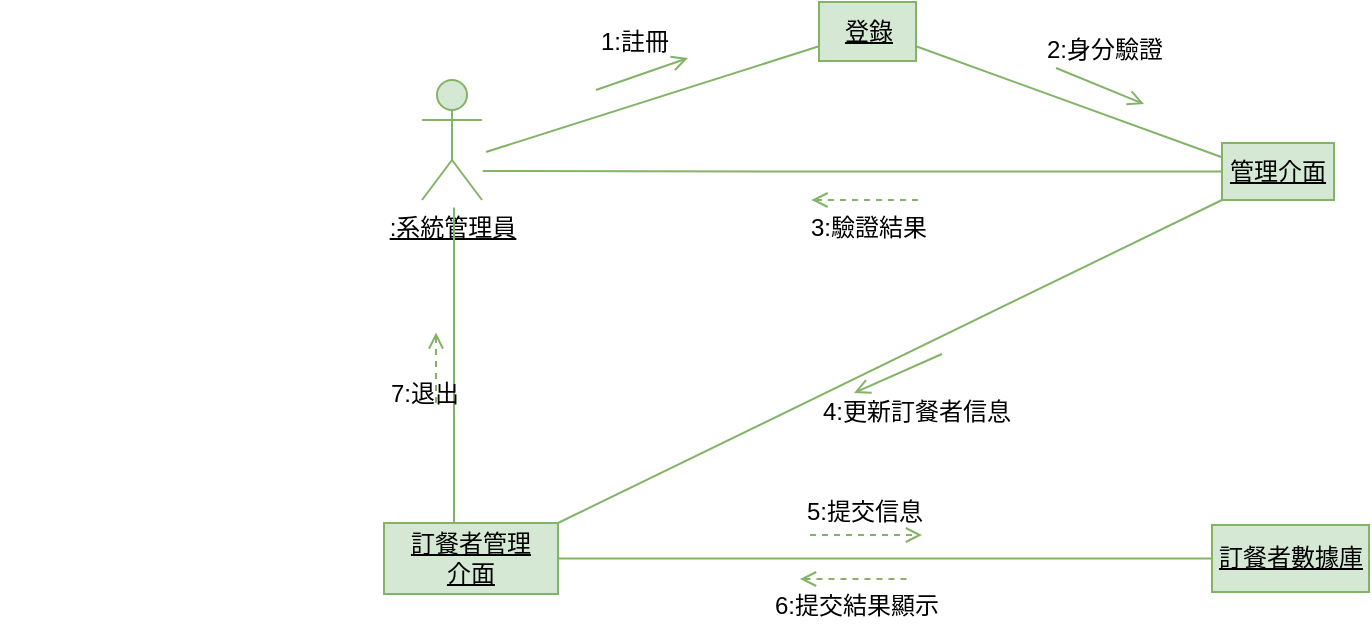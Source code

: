 <mxfile version="22.1.11" type="github">
  <diagram name="第 1 页" id="UMWjxeN4UDyKaBPsSXM8">
    <mxGraphModel dx="1511" dy="379" grid="0" gridSize="10" guides="1" tooltips="1" connect="1" arrows="1" fold="1" page="1" pageScale="1" pageWidth="827" pageHeight="1169" background="#ffffff" math="0" shadow="0">
      <root>
        <mxCell id="0" />
        <mxCell id="1" parent="0" />
        <mxCell id="AdiKo4SKmYpfPzEBG6-v-1" value="&lt;u&gt;:系統管理員&lt;/u&gt;" style="shape=umlActor;verticalLabelPosition=bottom;verticalAlign=top;html=1;outlineConnect=0;fillColor=#d5e8d4;strokeColor=#82b366;labelBackgroundColor=none;" vertex="1" parent="1">
          <mxGeometry x="115" y="118" width="30" height="60" as="geometry" />
        </mxCell>
        <mxCell id="AdiKo4SKmYpfPzEBG6-v-2" style="edgeStyle=orthogonalEdgeStyle;rounded=0;orthogonalLoop=1;jettySize=auto;html=1;exitX=0.5;exitY=1;exitDx=0;exitDy=0;entryX=0.5;entryY=0;entryDx=0;entryDy=0;strokeColor=#82b366;endArrow=none;endFill=0;fillColor=#d5e8d4;" edge="1" parent="1">
          <mxGeometry relative="1" as="geometry">
            <mxPoint x="131" y="181.75" as="sourcePoint" />
            <mxPoint x="131" y="343.25" as="targetPoint" />
          </mxGeometry>
        </mxCell>
        <mxCell id="AdiKo4SKmYpfPzEBG6-v-3" style="edgeStyle=orthogonalEdgeStyle;rounded=0;orthogonalLoop=1;jettySize=auto;html=1;exitX=0;exitY=0.5;exitDx=0;exitDy=0;strokeColor=#82b366;endArrow=none;endFill=0;fillColor=#d5e8d4;" edge="1" parent="1" source="AdiKo4SKmYpfPzEBG6-v-5">
          <mxGeometry relative="1" as="geometry">
            <mxPoint x="145.4" y="163.5" as="targetPoint" />
          </mxGeometry>
        </mxCell>
        <mxCell id="AdiKo4SKmYpfPzEBG6-v-4" style="rounded=0;orthogonalLoop=1;jettySize=auto;html=1;exitX=0;exitY=1;exitDx=0;exitDy=0;strokeColor=#82b366;endArrow=none;endFill=0;entryX=1;entryY=0;entryDx=0;entryDy=0;fillColor=#d5e8d4;" edge="1" parent="1" source="AdiKo4SKmYpfPzEBG6-v-5" target="AdiKo4SKmYpfPzEBG6-v-7">
          <mxGeometry relative="1" as="geometry">
            <mxPoint x="159" y="341.5" as="targetPoint" />
          </mxGeometry>
        </mxCell>
        <mxCell id="AdiKo4SKmYpfPzEBG6-v-5" value="&lt;u&gt;管理介面&lt;/u&gt;" style="rounded=0;whiteSpace=wrap;html=1;strokeColor=#82b366;fillColor=#d5e8d4;" vertex="1" parent="1">
          <mxGeometry x="515" y="149.5" width="56" height="28.5" as="geometry" />
        </mxCell>
        <mxCell id="AdiKo4SKmYpfPzEBG6-v-6" style="edgeStyle=orthogonalEdgeStyle;rounded=0;orthogonalLoop=1;jettySize=auto;html=1;exitX=1;exitY=0.5;exitDx=0;exitDy=0;entryX=0;entryY=0.5;entryDx=0;entryDy=0;strokeColor=#82b366;endArrow=none;endFill=0;fillColor=#d5e8d4;" edge="1" parent="1" source="AdiKo4SKmYpfPzEBG6-v-7" target="AdiKo4SKmYpfPzEBG6-v-8">
          <mxGeometry relative="1" as="geometry" />
        </mxCell>
        <mxCell id="AdiKo4SKmYpfPzEBG6-v-7" value="&lt;u&gt;訂餐者管理&lt;br&gt;介面&lt;/u&gt;" style="rounded=0;whiteSpace=wrap;html=1;strokeColor=#82b366;fillColor=#d5e8d4;" vertex="1" parent="1">
          <mxGeometry x="96" y="339.5" width="87" height="35.5" as="geometry" />
        </mxCell>
        <mxCell id="AdiKo4SKmYpfPzEBG6-v-8" value="&lt;u&gt;訂餐者數據庫&lt;/u&gt;" style="rounded=0;whiteSpace=wrap;html=1;strokeColor=#82b366;fillColor=#d5e8d4;" vertex="1" parent="1">
          <mxGeometry x="510" y="340.5" width="78.5" height="33.5" as="geometry" />
        </mxCell>
        <mxCell id="AdiKo4SKmYpfPzEBG6-v-9" value="" style="endArrow=open;endFill=0;html=1;align=left;verticalAlign=top;rounded=0;strokeColor=#82b366;fillColor=#d5e8d4;" edge="1" parent="1">
          <mxGeometry x="-1" relative="1" as="geometry">
            <mxPoint x="202" y="123" as="sourcePoint" />
            <mxPoint x="248" y="107" as="targetPoint" />
          </mxGeometry>
        </mxCell>
        <mxCell id="AdiKo4SKmYpfPzEBG6-v-10" value="" style="edgeLabel;resizable=0;html=1;align=left;verticalAlign=bottom;strokeColor=#FFFFFF;fontColor=#FFFFFF;fillColor=#182E3E;" connectable="0" vertex="1" parent="AdiKo4SKmYpfPzEBG6-v-9">
          <mxGeometry x="-1" relative="1" as="geometry" />
        </mxCell>
        <mxCell id="AdiKo4SKmYpfPzEBG6-v-12" value="&lt;font color=&quot;#000000&quot;&gt;7:退出&lt;/font&gt;" style="text;html=1;align=center;verticalAlign=middle;resizable=0;points=[];autosize=1;strokeColor=none;fillColor=none;fontColor=#FFFFFF;shadow=1;" vertex="1" parent="1">
          <mxGeometry x="90" y="262" width="52" height="26" as="geometry" />
        </mxCell>
        <mxCell id="AdiKo4SKmYpfPzEBG6-v-13" value="" style="endArrow=open;endFill=0;html=1;edgeStyle=orthogonalEdgeStyle;align=left;verticalAlign=top;rounded=0;strokeColor=#82b366;startArrow=none;startFill=0;fillColor=#d5e8d4;dashed=1;" edge="1" parent="1">
          <mxGeometry x="-1" relative="1" as="geometry">
            <mxPoint x="309" y="345.5" as="sourcePoint" />
            <mxPoint x="365" y="345.5" as="targetPoint" />
          </mxGeometry>
        </mxCell>
        <mxCell id="AdiKo4SKmYpfPzEBG6-v-14" value="" style="edgeLabel;resizable=0;html=1;align=left;verticalAlign=bottom;strokeColor=#FFFFFF;fontColor=#FFFFFF;fillColor=#182E3E;" connectable="0" vertex="1" parent="AdiKo4SKmYpfPzEBG6-v-13">
          <mxGeometry x="-1" relative="1" as="geometry" />
        </mxCell>
        <mxCell id="AdiKo4SKmYpfPzEBG6-v-15" value="&lt;font color=&quot;#000000&quot;&gt;5:提交信息&lt;/font&gt;" style="text;html=1;align=center;verticalAlign=middle;resizable=0;points=[];autosize=1;strokeColor=none;fillColor=none;fontColor=#FFFFFF;" vertex="1" parent="1">
          <mxGeometry x="298" y="321" width="76" height="26" as="geometry" />
        </mxCell>
        <mxCell id="AdiKo4SKmYpfPzEBG6-v-16" value="" style="endArrow=none;endFill=0;html=1;edgeStyle=orthogonalEdgeStyle;align=left;verticalAlign=top;rounded=0;strokeColor=#82b366;startArrow=open;startFill=0;dashed=1;fillColor=#d5e8d4;" edge="1" parent="1">
          <mxGeometry x="-1" relative="1" as="geometry">
            <mxPoint x="122" y="244.25" as="sourcePoint" />
            <mxPoint x="122" y="281.25" as="targetPoint" />
          </mxGeometry>
        </mxCell>
        <mxCell id="AdiKo4SKmYpfPzEBG6-v-17" value="" style="edgeLabel;resizable=0;html=1;align=left;verticalAlign=bottom;strokeColor=#FFFFFF;fontColor=#FFFFFF;fillColor=#182E3E;" connectable="0" vertex="1" parent="AdiKo4SKmYpfPzEBG6-v-16">
          <mxGeometry x="-1" relative="1" as="geometry">
            <mxPoint x="-217" y="88" as="offset" />
          </mxGeometry>
        </mxCell>
        <mxCell id="AdiKo4SKmYpfPzEBG6-v-18" value="" style="endArrow=none;endFill=0;html=1;align=left;verticalAlign=top;rounded=0;strokeColor=#82b366;startArrow=open;startFill=0;fillColor=#d5e8d4;" edge="1" parent="1">
          <mxGeometry x="-1" relative="1" as="geometry">
            <mxPoint x="331" y="274.5" as="sourcePoint" />
            <mxPoint x="375" y="255" as="targetPoint" />
          </mxGeometry>
        </mxCell>
        <mxCell id="AdiKo4SKmYpfPzEBG6-v-19" value="" style="edgeLabel;resizable=0;html=1;align=left;verticalAlign=bottom;strokeColor=#FFFFFF;fontColor=#FFFFFF;fillColor=#182E3E;" connectable="0" vertex="1" parent="AdiKo4SKmYpfPzEBG6-v-18">
          <mxGeometry x="-1" relative="1" as="geometry" />
        </mxCell>
        <mxCell id="AdiKo4SKmYpfPzEBG6-v-20" value="&lt;font color=&quot;#000000&quot;&gt;4:更新訂餐者信息&lt;/font&gt;" style="text;html=1;align=center;verticalAlign=middle;resizable=0;points=[];autosize=1;strokeColor=none;fillColor=none;fontColor=#FFFFFF;" vertex="1" parent="1">
          <mxGeometry x="306" y="271" width="112" height="26" as="geometry" />
        </mxCell>
        <mxCell id="AdiKo4SKmYpfPzEBG6-v-21" value="" style="endArrow=none;endFill=0;html=1;edgeStyle=orthogonalEdgeStyle;align=left;verticalAlign=top;rounded=0;strokeColor=#82b366;startArrow=open;startFill=0;dashed=1;fillColor=#d5e8d4;" edge="1" parent="1">
          <mxGeometry x="-1" relative="1" as="geometry">
            <mxPoint x="304" y="367.5" as="sourcePoint" />
            <mxPoint x="360" y="367.5" as="targetPoint" />
          </mxGeometry>
        </mxCell>
        <mxCell id="AdiKo4SKmYpfPzEBG6-v-22" value="" style="edgeLabel;resizable=0;html=1;align=left;verticalAlign=bottom;strokeColor=#FFFFFF;fontColor=#FFFFFF;fillColor=#182E3E;" connectable="0" vertex="1" parent="AdiKo4SKmYpfPzEBG6-v-21">
          <mxGeometry x="-1" relative="1" as="geometry" />
        </mxCell>
        <mxCell id="AdiKo4SKmYpfPzEBG6-v-23" value="&lt;font color=&quot;#000000&quot;&gt;6:提交結果顯示&lt;/font&gt;" style="text;html=1;align=center;verticalAlign=middle;resizable=0;points=[];autosize=1;strokeColor=none;fillColor=none;fontColor=#FFFFFF;" vertex="1" parent="1">
          <mxGeometry x="282" y="368" width="100" height="26" as="geometry" />
        </mxCell>
        <mxCell id="AdiKo4SKmYpfPzEBG6-v-25" value="&lt;u&gt;登錄&lt;/u&gt;" style="rounded=0;whiteSpace=wrap;html=1;strokeColor=#82b366;fillColor=#d5e8d4;" vertex="1" parent="1">
          <mxGeometry x="313.5" y="79" width="48.5" height="29.5" as="geometry" />
        </mxCell>
        <mxCell id="AdiKo4SKmYpfPzEBG6-v-26" value="" style="endArrow=none;html=1;rounded=0;entryX=0;entryY=0.75;entryDx=0;entryDy=0;fillColor=#d5e8d4;strokeColor=#82b366;" edge="1" parent="1" target="AdiKo4SKmYpfPzEBG6-v-25">
          <mxGeometry width="50" height="50" relative="1" as="geometry">
            <mxPoint x="147" y="154" as="sourcePoint" />
            <mxPoint x="197" y="104" as="targetPoint" />
          </mxGeometry>
        </mxCell>
        <mxCell id="AdiKo4SKmYpfPzEBG6-v-27" value="" style="endArrow=none;html=1;rounded=0;entryX=0;entryY=0.25;entryDx=0;entryDy=0;exitX=1;exitY=0.75;exitDx=0;exitDy=0;fillColor=#d5e8d4;strokeColor=#82b366;" edge="1" parent="1" source="AdiKo4SKmYpfPzEBG6-v-25" target="AdiKo4SKmYpfPzEBG6-v-5">
          <mxGeometry width="50" height="50" relative="1" as="geometry">
            <mxPoint x="382" y="115" as="sourcePoint" />
            <mxPoint x="432" y="65" as="targetPoint" />
          </mxGeometry>
        </mxCell>
        <mxCell id="AdiKo4SKmYpfPzEBG6-v-28" value="&lt;font color=&quot;#000000&quot;&gt;1:註冊&lt;/font&gt;" style="text;html=1;align=center;verticalAlign=middle;resizable=0;points=[];autosize=1;strokeColor=none;fillColor=none;fontColor=#FFFFFF;" vertex="1" parent="1">
          <mxGeometry x="195" y="86" width="52" height="26" as="geometry" />
        </mxCell>
        <mxCell id="AdiKo4SKmYpfPzEBG6-v-29" value="" style="endArrow=open;endFill=0;html=1;align=left;verticalAlign=top;rounded=0;strokeColor=#82b366;fillColor=#d5e8d4;" edge="1" parent="1">
          <mxGeometry x="-1" relative="1" as="geometry">
            <mxPoint x="432" y="112" as="sourcePoint" />
            <mxPoint x="476" y="130" as="targetPoint" />
          </mxGeometry>
        </mxCell>
        <mxCell id="AdiKo4SKmYpfPzEBG6-v-30" value="" style="edgeLabel;resizable=0;html=1;align=left;verticalAlign=bottom;strokeColor=#FFFFFF;fontColor=#FFFFFF;fillColor=#182E3E;" connectable="0" vertex="1" parent="AdiKo4SKmYpfPzEBG6-v-29">
          <mxGeometry x="-1" relative="1" as="geometry" />
        </mxCell>
        <mxCell id="AdiKo4SKmYpfPzEBG6-v-31" value="&lt;font color=&quot;#000000&quot;&gt;2:身分驗證&lt;/font&gt;" style="text;html=1;align=center;verticalAlign=middle;resizable=0;points=[];autosize=1;strokeColor=none;fillColor=none;fontColor=#FFFFFF;" vertex="1" parent="1">
          <mxGeometry x="418" y="90" width="76" height="26" as="geometry" />
        </mxCell>
        <mxCell id="AdiKo4SKmYpfPzEBG6-v-32" value="" style="endArrow=none;endFill=0;html=1;edgeStyle=orthogonalEdgeStyle;align=left;verticalAlign=top;rounded=0;strokeColor=#82b366;startArrow=open;startFill=0;dashed=1;fillColor=#d5e8d4;" edge="1" parent="1">
          <mxGeometry x="-1" relative="1" as="geometry">
            <mxPoint x="309.75" y="178" as="sourcePoint" />
            <mxPoint x="365.75" y="178" as="targetPoint" />
          </mxGeometry>
        </mxCell>
        <mxCell id="AdiKo4SKmYpfPzEBG6-v-33" value="" style="edgeLabel;resizable=0;html=1;align=left;verticalAlign=bottom;strokeColor=#FFFFFF;fontColor=#FFFFFF;fillColor=#182E3E;" connectable="0" vertex="1" parent="AdiKo4SKmYpfPzEBG6-v-32">
          <mxGeometry x="-1" relative="1" as="geometry" />
        </mxCell>
        <mxCell id="AdiKo4SKmYpfPzEBG6-v-34" value="&lt;font color=&quot;#000000&quot;&gt;3:驗證結果&lt;/font&gt;" style="text;html=1;align=center;verticalAlign=middle;resizable=0;points=[];autosize=1;strokeColor=none;fillColor=none;fontColor=#FFFFFF;" vertex="1" parent="1">
          <mxGeometry x="299.75" y="178.5" width="76" height="26" as="geometry" />
        </mxCell>
      </root>
    </mxGraphModel>
  </diagram>
</mxfile>

